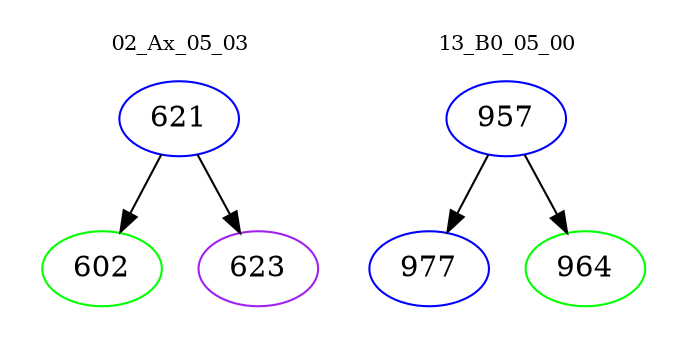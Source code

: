 digraph{
subgraph cluster_0 {
color = white
label = "02_Ax_05_03";
fontsize=10;
T0_621 [label="621", color="blue"]
T0_621 -> T0_602 [color="black"]
T0_602 [label="602", color="green"]
T0_621 -> T0_623 [color="black"]
T0_623 [label="623", color="purple"]
}
subgraph cluster_1 {
color = white
label = "13_B0_05_00";
fontsize=10;
T1_957 [label="957", color="blue"]
T1_957 -> T1_977 [color="black"]
T1_977 [label="977", color="blue"]
T1_957 -> T1_964 [color="black"]
T1_964 [label="964", color="green"]
}
}
